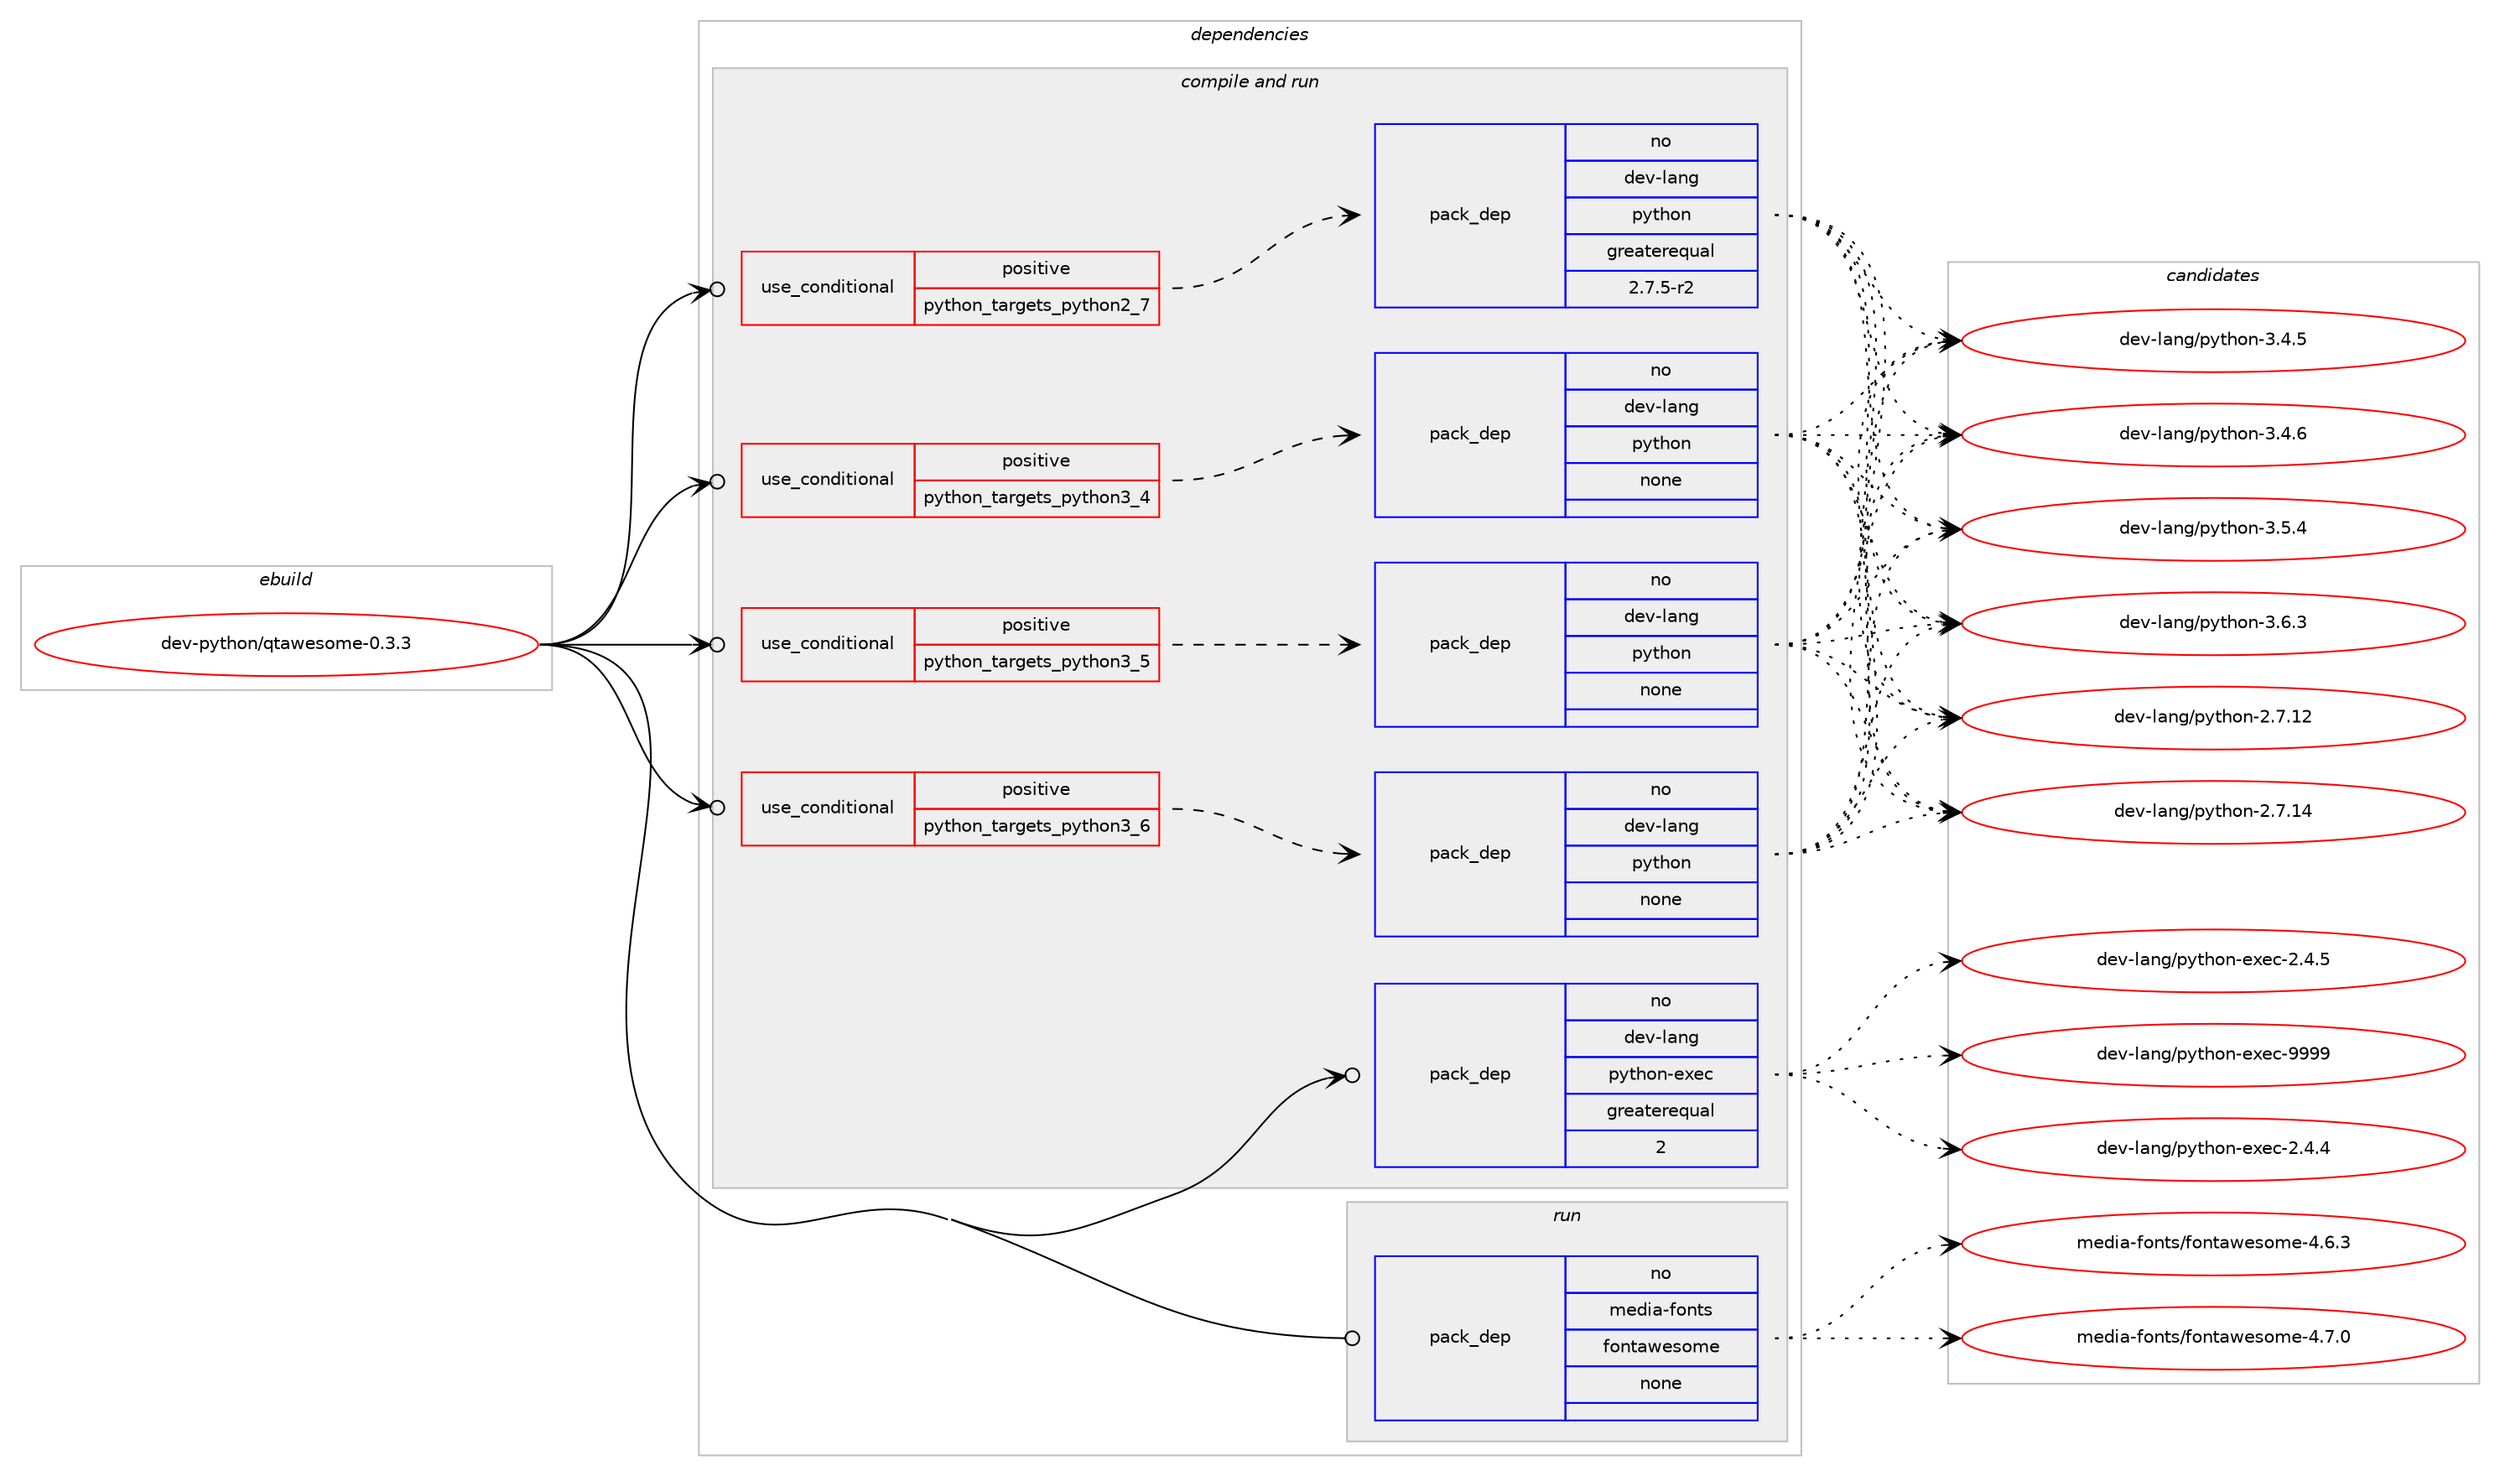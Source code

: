digraph prolog {

# *************
# Graph options
# *************

newrank=true;
concentrate=true;
compound=true;
graph [rankdir=LR,fontname=Helvetica,fontsize=10,ranksep=1.5];#, ranksep=2.5, nodesep=0.2];
edge  [arrowhead=vee];
node  [fontname=Helvetica,fontsize=10];

# **********
# The ebuild
# **********

subgraph cluster_leftcol {
color=gray;
rank=same;
label=<<i>ebuild</i>>;
id [label="dev-python/qtawesome-0.3.3", color=red, width=4, href="../dev-python/qtawesome-0.3.3.svg"];
}

# ****************
# The dependencies
# ****************

subgraph cluster_midcol {
color=gray;
label=<<i>dependencies</i>>;
subgraph cluster_compile {
fillcolor="#eeeeee";
style=filled;
label=<<i>compile</i>>;
}
subgraph cluster_compileandrun {
fillcolor="#eeeeee";
style=filled;
label=<<i>compile and run</i>>;
subgraph cond40692 {
dependency184419 [label=<<TABLE BORDER="0" CELLBORDER="1" CELLSPACING="0" CELLPADDING="4"><TR><TD ROWSPAN="3" CELLPADDING="10">use_conditional</TD></TR><TR><TD>positive</TD></TR><TR><TD>python_targets_python2_7</TD></TR></TABLE>>, shape=none, color=red];
subgraph pack139776 {
dependency184420 [label=<<TABLE BORDER="0" CELLBORDER="1" CELLSPACING="0" CELLPADDING="4" WIDTH="220"><TR><TD ROWSPAN="6" CELLPADDING="30">pack_dep</TD></TR><TR><TD WIDTH="110">no</TD></TR><TR><TD>dev-lang</TD></TR><TR><TD>python</TD></TR><TR><TD>greaterequal</TD></TR><TR><TD>2.7.5-r2</TD></TR></TABLE>>, shape=none, color=blue];
}
dependency184419:e -> dependency184420:w [weight=20,style="dashed",arrowhead="vee"];
}
id:e -> dependency184419:w [weight=20,style="solid",arrowhead="odotvee"];
subgraph cond40693 {
dependency184421 [label=<<TABLE BORDER="0" CELLBORDER="1" CELLSPACING="0" CELLPADDING="4"><TR><TD ROWSPAN="3" CELLPADDING="10">use_conditional</TD></TR><TR><TD>positive</TD></TR><TR><TD>python_targets_python3_4</TD></TR></TABLE>>, shape=none, color=red];
subgraph pack139777 {
dependency184422 [label=<<TABLE BORDER="0" CELLBORDER="1" CELLSPACING="0" CELLPADDING="4" WIDTH="220"><TR><TD ROWSPAN="6" CELLPADDING="30">pack_dep</TD></TR><TR><TD WIDTH="110">no</TD></TR><TR><TD>dev-lang</TD></TR><TR><TD>python</TD></TR><TR><TD>none</TD></TR><TR><TD></TD></TR></TABLE>>, shape=none, color=blue];
}
dependency184421:e -> dependency184422:w [weight=20,style="dashed",arrowhead="vee"];
}
id:e -> dependency184421:w [weight=20,style="solid",arrowhead="odotvee"];
subgraph cond40694 {
dependency184423 [label=<<TABLE BORDER="0" CELLBORDER="1" CELLSPACING="0" CELLPADDING="4"><TR><TD ROWSPAN="3" CELLPADDING="10">use_conditional</TD></TR><TR><TD>positive</TD></TR><TR><TD>python_targets_python3_5</TD></TR></TABLE>>, shape=none, color=red];
subgraph pack139778 {
dependency184424 [label=<<TABLE BORDER="0" CELLBORDER="1" CELLSPACING="0" CELLPADDING="4" WIDTH="220"><TR><TD ROWSPAN="6" CELLPADDING="30">pack_dep</TD></TR><TR><TD WIDTH="110">no</TD></TR><TR><TD>dev-lang</TD></TR><TR><TD>python</TD></TR><TR><TD>none</TD></TR><TR><TD></TD></TR></TABLE>>, shape=none, color=blue];
}
dependency184423:e -> dependency184424:w [weight=20,style="dashed",arrowhead="vee"];
}
id:e -> dependency184423:w [weight=20,style="solid",arrowhead="odotvee"];
subgraph cond40695 {
dependency184425 [label=<<TABLE BORDER="0" CELLBORDER="1" CELLSPACING="0" CELLPADDING="4"><TR><TD ROWSPAN="3" CELLPADDING="10">use_conditional</TD></TR><TR><TD>positive</TD></TR><TR><TD>python_targets_python3_6</TD></TR></TABLE>>, shape=none, color=red];
subgraph pack139779 {
dependency184426 [label=<<TABLE BORDER="0" CELLBORDER="1" CELLSPACING="0" CELLPADDING="4" WIDTH="220"><TR><TD ROWSPAN="6" CELLPADDING="30">pack_dep</TD></TR><TR><TD WIDTH="110">no</TD></TR><TR><TD>dev-lang</TD></TR><TR><TD>python</TD></TR><TR><TD>none</TD></TR><TR><TD></TD></TR></TABLE>>, shape=none, color=blue];
}
dependency184425:e -> dependency184426:w [weight=20,style="dashed",arrowhead="vee"];
}
id:e -> dependency184425:w [weight=20,style="solid",arrowhead="odotvee"];
subgraph pack139780 {
dependency184427 [label=<<TABLE BORDER="0" CELLBORDER="1" CELLSPACING="0" CELLPADDING="4" WIDTH="220"><TR><TD ROWSPAN="6" CELLPADDING="30">pack_dep</TD></TR><TR><TD WIDTH="110">no</TD></TR><TR><TD>dev-lang</TD></TR><TR><TD>python-exec</TD></TR><TR><TD>greaterequal</TD></TR><TR><TD>2</TD></TR></TABLE>>, shape=none, color=blue];
}
id:e -> dependency184427:w [weight=20,style="solid",arrowhead="odotvee"];
}
subgraph cluster_run {
fillcolor="#eeeeee";
style=filled;
label=<<i>run</i>>;
subgraph pack139781 {
dependency184428 [label=<<TABLE BORDER="0" CELLBORDER="1" CELLSPACING="0" CELLPADDING="4" WIDTH="220"><TR><TD ROWSPAN="6" CELLPADDING="30">pack_dep</TD></TR><TR><TD WIDTH="110">no</TD></TR><TR><TD>media-fonts</TD></TR><TR><TD>fontawesome</TD></TR><TR><TD>none</TD></TR><TR><TD></TD></TR></TABLE>>, shape=none, color=blue];
}
id:e -> dependency184428:w [weight=20,style="solid",arrowhead="odot"];
}
}

# **************
# The candidates
# **************

subgraph cluster_choices {
rank=same;
color=gray;
label=<<i>candidates</i>>;

subgraph choice139776 {
color=black;
nodesep=1;
choice10010111845108971101034711212111610411111045504655464950 [label="dev-lang/python-2.7.12", color=red, width=4,href="../dev-lang/python-2.7.12.svg"];
choice10010111845108971101034711212111610411111045504655464952 [label="dev-lang/python-2.7.14", color=red, width=4,href="../dev-lang/python-2.7.14.svg"];
choice100101118451089711010347112121116104111110455146524653 [label="dev-lang/python-3.4.5", color=red, width=4,href="../dev-lang/python-3.4.5.svg"];
choice100101118451089711010347112121116104111110455146524654 [label="dev-lang/python-3.4.6", color=red, width=4,href="../dev-lang/python-3.4.6.svg"];
choice100101118451089711010347112121116104111110455146534652 [label="dev-lang/python-3.5.4", color=red, width=4,href="../dev-lang/python-3.5.4.svg"];
choice100101118451089711010347112121116104111110455146544651 [label="dev-lang/python-3.6.3", color=red, width=4,href="../dev-lang/python-3.6.3.svg"];
dependency184420:e -> choice10010111845108971101034711212111610411111045504655464950:w [style=dotted,weight="100"];
dependency184420:e -> choice10010111845108971101034711212111610411111045504655464952:w [style=dotted,weight="100"];
dependency184420:e -> choice100101118451089711010347112121116104111110455146524653:w [style=dotted,weight="100"];
dependency184420:e -> choice100101118451089711010347112121116104111110455146524654:w [style=dotted,weight="100"];
dependency184420:e -> choice100101118451089711010347112121116104111110455146534652:w [style=dotted,weight="100"];
dependency184420:e -> choice100101118451089711010347112121116104111110455146544651:w [style=dotted,weight="100"];
}
subgraph choice139777 {
color=black;
nodesep=1;
choice10010111845108971101034711212111610411111045504655464950 [label="dev-lang/python-2.7.12", color=red, width=4,href="../dev-lang/python-2.7.12.svg"];
choice10010111845108971101034711212111610411111045504655464952 [label="dev-lang/python-2.7.14", color=red, width=4,href="../dev-lang/python-2.7.14.svg"];
choice100101118451089711010347112121116104111110455146524653 [label="dev-lang/python-3.4.5", color=red, width=4,href="../dev-lang/python-3.4.5.svg"];
choice100101118451089711010347112121116104111110455146524654 [label="dev-lang/python-3.4.6", color=red, width=4,href="../dev-lang/python-3.4.6.svg"];
choice100101118451089711010347112121116104111110455146534652 [label="dev-lang/python-3.5.4", color=red, width=4,href="../dev-lang/python-3.5.4.svg"];
choice100101118451089711010347112121116104111110455146544651 [label="dev-lang/python-3.6.3", color=red, width=4,href="../dev-lang/python-3.6.3.svg"];
dependency184422:e -> choice10010111845108971101034711212111610411111045504655464950:w [style=dotted,weight="100"];
dependency184422:e -> choice10010111845108971101034711212111610411111045504655464952:w [style=dotted,weight="100"];
dependency184422:e -> choice100101118451089711010347112121116104111110455146524653:w [style=dotted,weight="100"];
dependency184422:e -> choice100101118451089711010347112121116104111110455146524654:w [style=dotted,weight="100"];
dependency184422:e -> choice100101118451089711010347112121116104111110455146534652:w [style=dotted,weight="100"];
dependency184422:e -> choice100101118451089711010347112121116104111110455146544651:w [style=dotted,weight="100"];
}
subgraph choice139778 {
color=black;
nodesep=1;
choice10010111845108971101034711212111610411111045504655464950 [label="dev-lang/python-2.7.12", color=red, width=4,href="../dev-lang/python-2.7.12.svg"];
choice10010111845108971101034711212111610411111045504655464952 [label="dev-lang/python-2.7.14", color=red, width=4,href="../dev-lang/python-2.7.14.svg"];
choice100101118451089711010347112121116104111110455146524653 [label="dev-lang/python-3.4.5", color=red, width=4,href="../dev-lang/python-3.4.5.svg"];
choice100101118451089711010347112121116104111110455146524654 [label="dev-lang/python-3.4.6", color=red, width=4,href="../dev-lang/python-3.4.6.svg"];
choice100101118451089711010347112121116104111110455146534652 [label="dev-lang/python-3.5.4", color=red, width=4,href="../dev-lang/python-3.5.4.svg"];
choice100101118451089711010347112121116104111110455146544651 [label="dev-lang/python-3.6.3", color=red, width=4,href="../dev-lang/python-3.6.3.svg"];
dependency184424:e -> choice10010111845108971101034711212111610411111045504655464950:w [style=dotted,weight="100"];
dependency184424:e -> choice10010111845108971101034711212111610411111045504655464952:w [style=dotted,weight="100"];
dependency184424:e -> choice100101118451089711010347112121116104111110455146524653:w [style=dotted,weight="100"];
dependency184424:e -> choice100101118451089711010347112121116104111110455146524654:w [style=dotted,weight="100"];
dependency184424:e -> choice100101118451089711010347112121116104111110455146534652:w [style=dotted,weight="100"];
dependency184424:e -> choice100101118451089711010347112121116104111110455146544651:w [style=dotted,weight="100"];
}
subgraph choice139779 {
color=black;
nodesep=1;
choice10010111845108971101034711212111610411111045504655464950 [label="dev-lang/python-2.7.12", color=red, width=4,href="../dev-lang/python-2.7.12.svg"];
choice10010111845108971101034711212111610411111045504655464952 [label="dev-lang/python-2.7.14", color=red, width=4,href="../dev-lang/python-2.7.14.svg"];
choice100101118451089711010347112121116104111110455146524653 [label="dev-lang/python-3.4.5", color=red, width=4,href="../dev-lang/python-3.4.5.svg"];
choice100101118451089711010347112121116104111110455146524654 [label="dev-lang/python-3.4.6", color=red, width=4,href="../dev-lang/python-3.4.6.svg"];
choice100101118451089711010347112121116104111110455146534652 [label="dev-lang/python-3.5.4", color=red, width=4,href="../dev-lang/python-3.5.4.svg"];
choice100101118451089711010347112121116104111110455146544651 [label="dev-lang/python-3.6.3", color=red, width=4,href="../dev-lang/python-3.6.3.svg"];
dependency184426:e -> choice10010111845108971101034711212111610411111045504655464950:w [style=dotted,weight="100"];
dependency184426:e -> choice10010111845108971101034711212111610411111045504655464952:w [style=dotted,weight="100"];
dependency184426:e -> choice100101118451089711010347112121116104111110455146524653:w [style=dotted,weight="100"];
dependency184426:e -> choice100101118451089711010347112121116104111110455146524654:w [style=dotted,weight="100"];
dependency184426:e -> choice100101118451089711010347112121116104111110455146534652:w [style=dotted,weight="100"];
dependency184426:e -> choice100101118451089711010347112121116104111110455146544651:w [style=dotted,weight="100"];
}
subgraph choice139780 {
color=black;
nodesep=1;
choice1001011184510897110103471121211161041111104510112010199455046524652 [label="dev-lang/python-exec-2.4.4", color=red, width=4,href="../dev-lang/python-exec-2.4.4.svg"];
choice1001011184510897110103471121211161041111104510112010199455046524653 [label="dev-lang/python-exec-2.4.5", color=red, width=4,href="../dev-lang/python-exec-2.4.5.svg"];
choice10010111845108971101034711212111610411111045101120101994557575757 [label="dev-lang/python-exec-9999", color=red, width=4,href="../dev-lang/python-exec-9999.svg"];
dependency184427:e -> choice1001011184510897110103471121211161041111104510112010199455046524652:w [style=dotted,weight="100"];
dependency184427:e -> choice1001011184510897110103471121211161041111104510112010199455046524653:w [style=dotted,weight="100"];
dependency184427:e -> choice10010111845108971101034711212111610411111045101120101994557575757:w [style=dotted,weight="100"];
}
subgraph choice139781 {
color=black;
nodesep=1;
choice10910110010597451021111101161154710211111011697119101115111109101455246544651 [label="media-fonts/fontawesome-4.6.3", color=red, width=4,href="../media-fonts/fontawesome-4.6.3.svg"];
choice10910110010597451021111101161154710211111011697119101115111109101455246554648 [label="media-fonts/fontawesome-4.7.0", color=red, width=4,href="../media-fonts/fontawesome-4.7.0.svg"];
dependency184428:e -> choice10910110010597451021111101161154710211111011697119101115111109101455246544651:w [style=dotted,weight="100"];
dependency184428:e -> choice10910110010597451021111101161154710211111011697119101115111109101455246554648:w [style=dotted,weight="100"];
}
}

}
